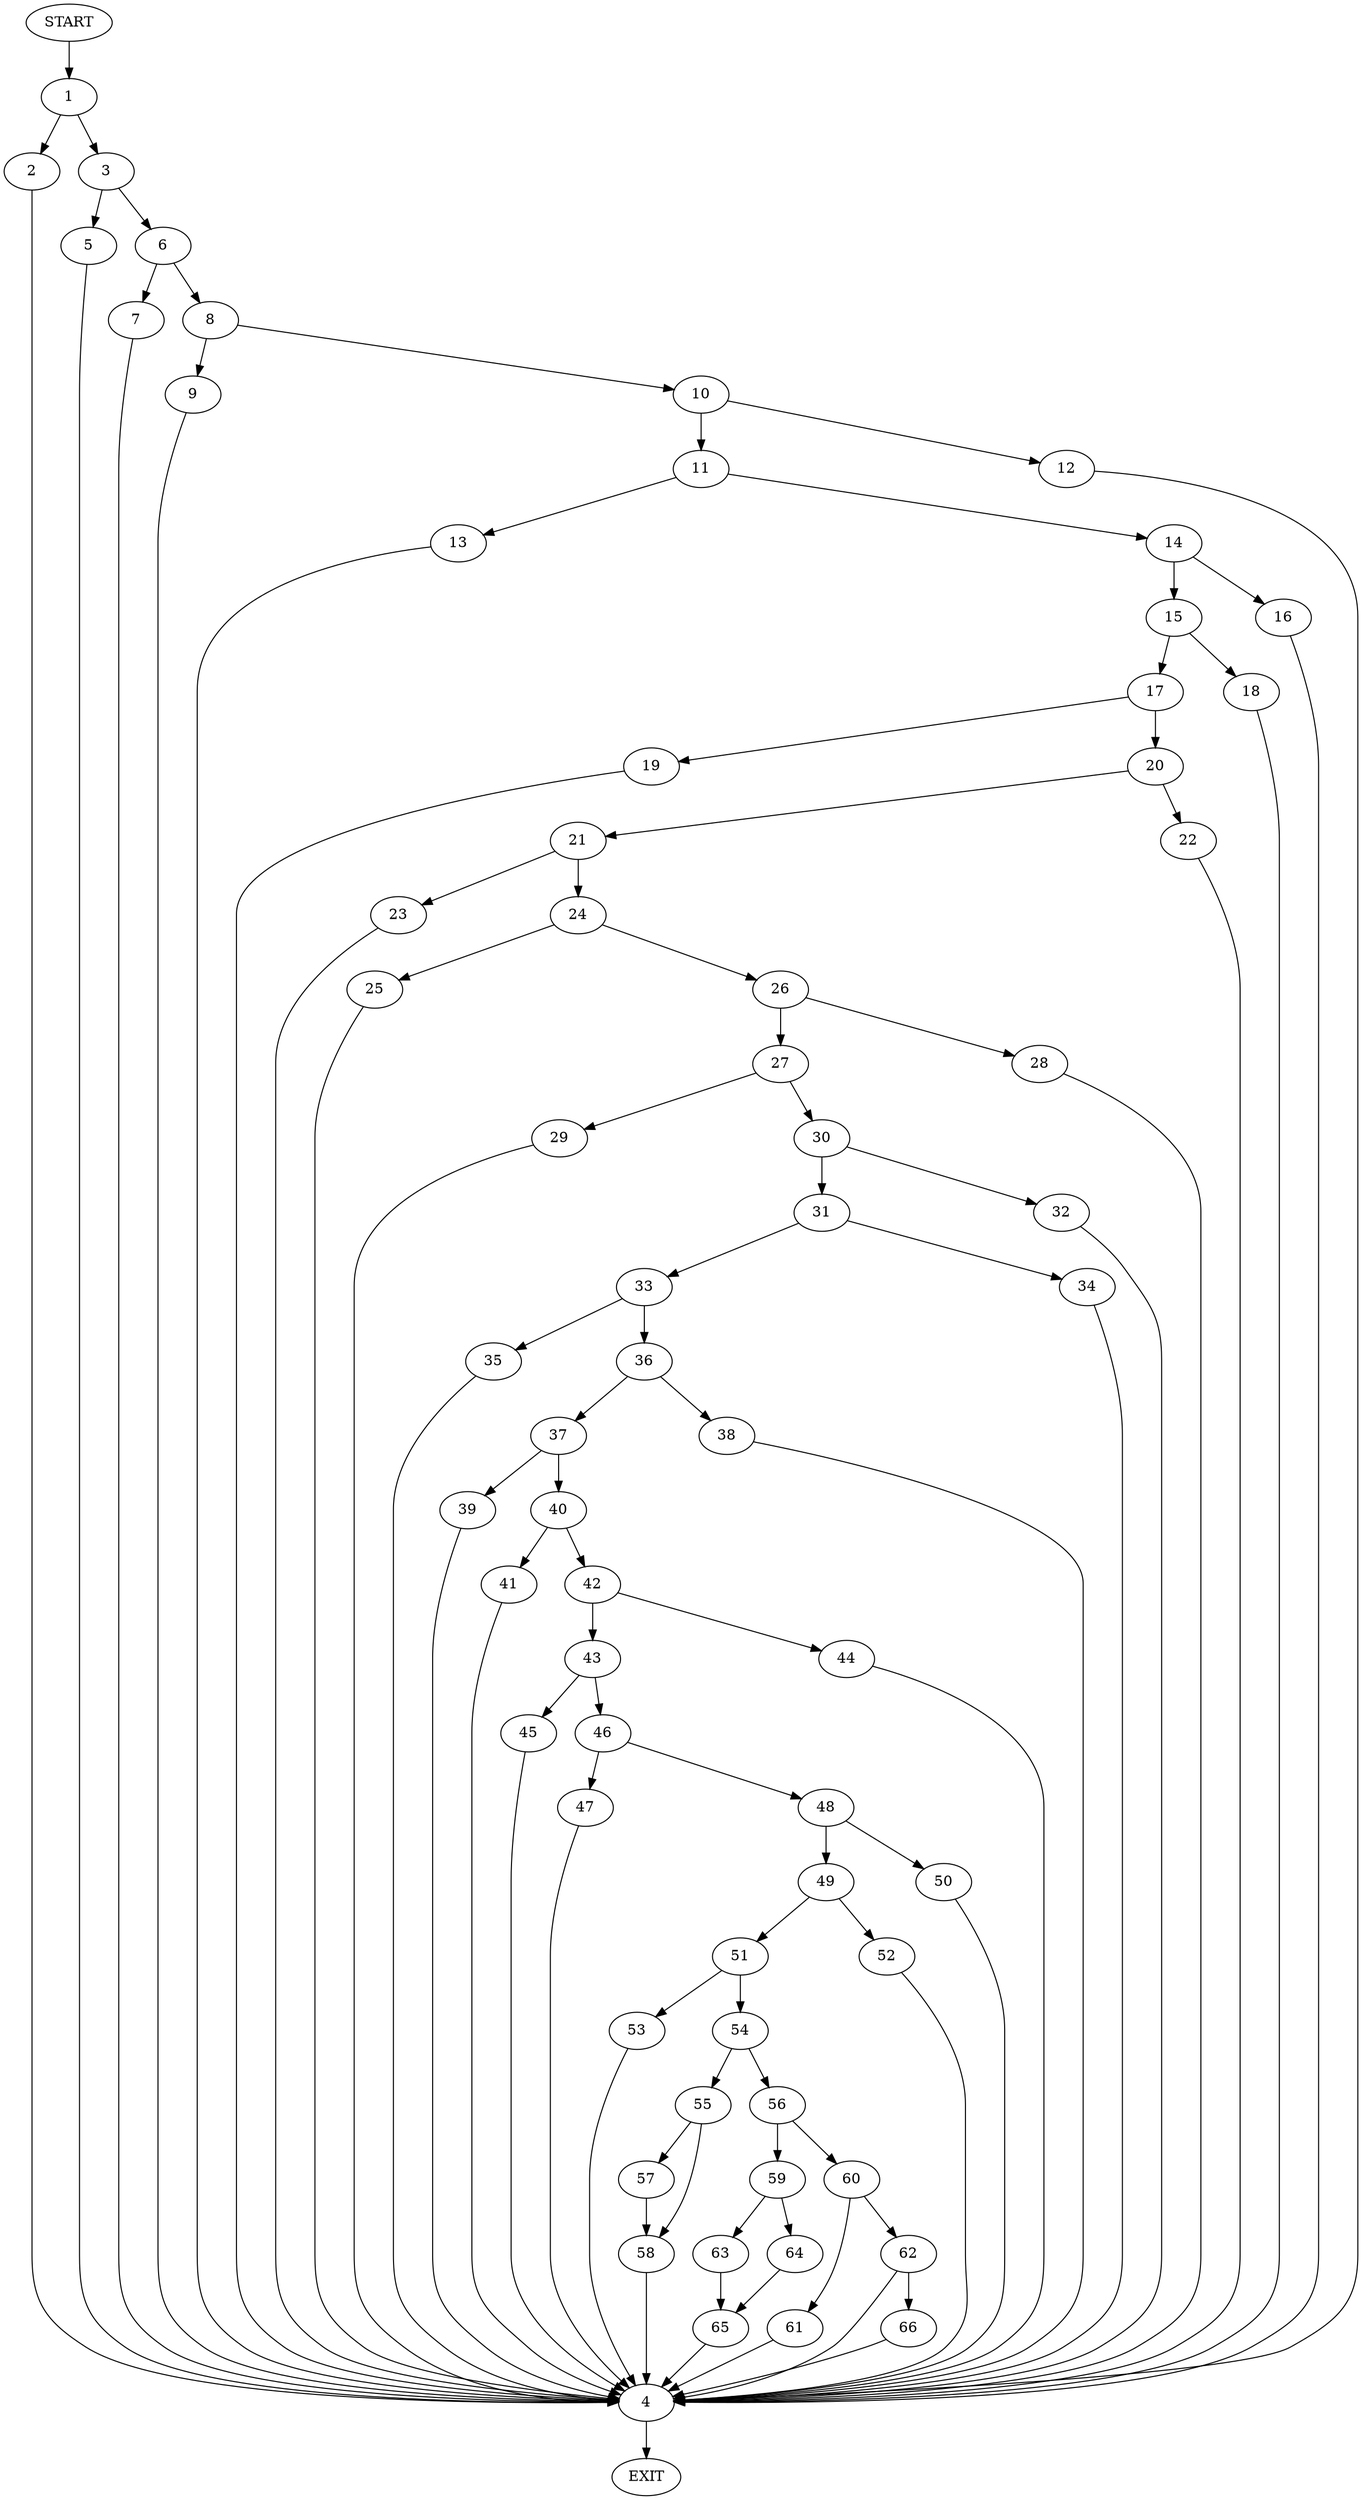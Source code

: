 digraph {
0 [label="START"]
67 [label="EXIT"]
0 -> 1
1 -> 2
1 -> 3
2 -> 4
3 -> 5
3 -> 6
4 -> 67
6 -> 7
6 -> 8
5 -> 4
8 -> 9
8 -> 10
7 -> 4
9 -> 4
10 -> 11
10 -> 12
12 -> 4
11 -> 13
11 -> 14
13 -> 4
14 -> 15
14 -> 16
15 -> 17
15 -> 18
16 -> 4
17 -> 19
17 -> 20
18 -> 4
20 -> 21
20 -> 22
19 -> 4
22 -> 4
21 -> 23
21 -> 24
24 -> 25
24 -> 26
23 -> 4
26 -> 27
26 -> 28
25 -> 4
27 -> 29
27 -> 30
28 -> 4
29 -> 4
30 -> 31
30 -> 32
32 -> 4
31 -> 33
31 -> 34
34 -> 4
33 -> 35
33 -> 36
35 -> 4
36 -> 37
36 -> 38
37 -> 39
37 -> 40
38 -> 4
39 -> 4
40 -> 41
40 -> 42
41 -> 4
42 -> 43
42 -> 44
43 -> 45
43 -> 46
44 -> 4
46 -> 47
46 -> 48
45 -> 4
48 -> 49
48 -> 50
47 -> 4
49 -> 51
49 -> 52
50 -> 4
51 -> 53
51 -> 54
52 -> 4
54 -> 55
54 -> 56
53 -> 4
55 -> 57
55 -> 58
56 -> 59
56 -> 60
57 -> 58
58 -> 4
60 -> 61
60 -> 62
59 -> 63
59 -> 64
64 -> 65
63 -> 65
65 -> 4
62 -> 4
62 -> 66
61 -> 4
66 -> 4
}
